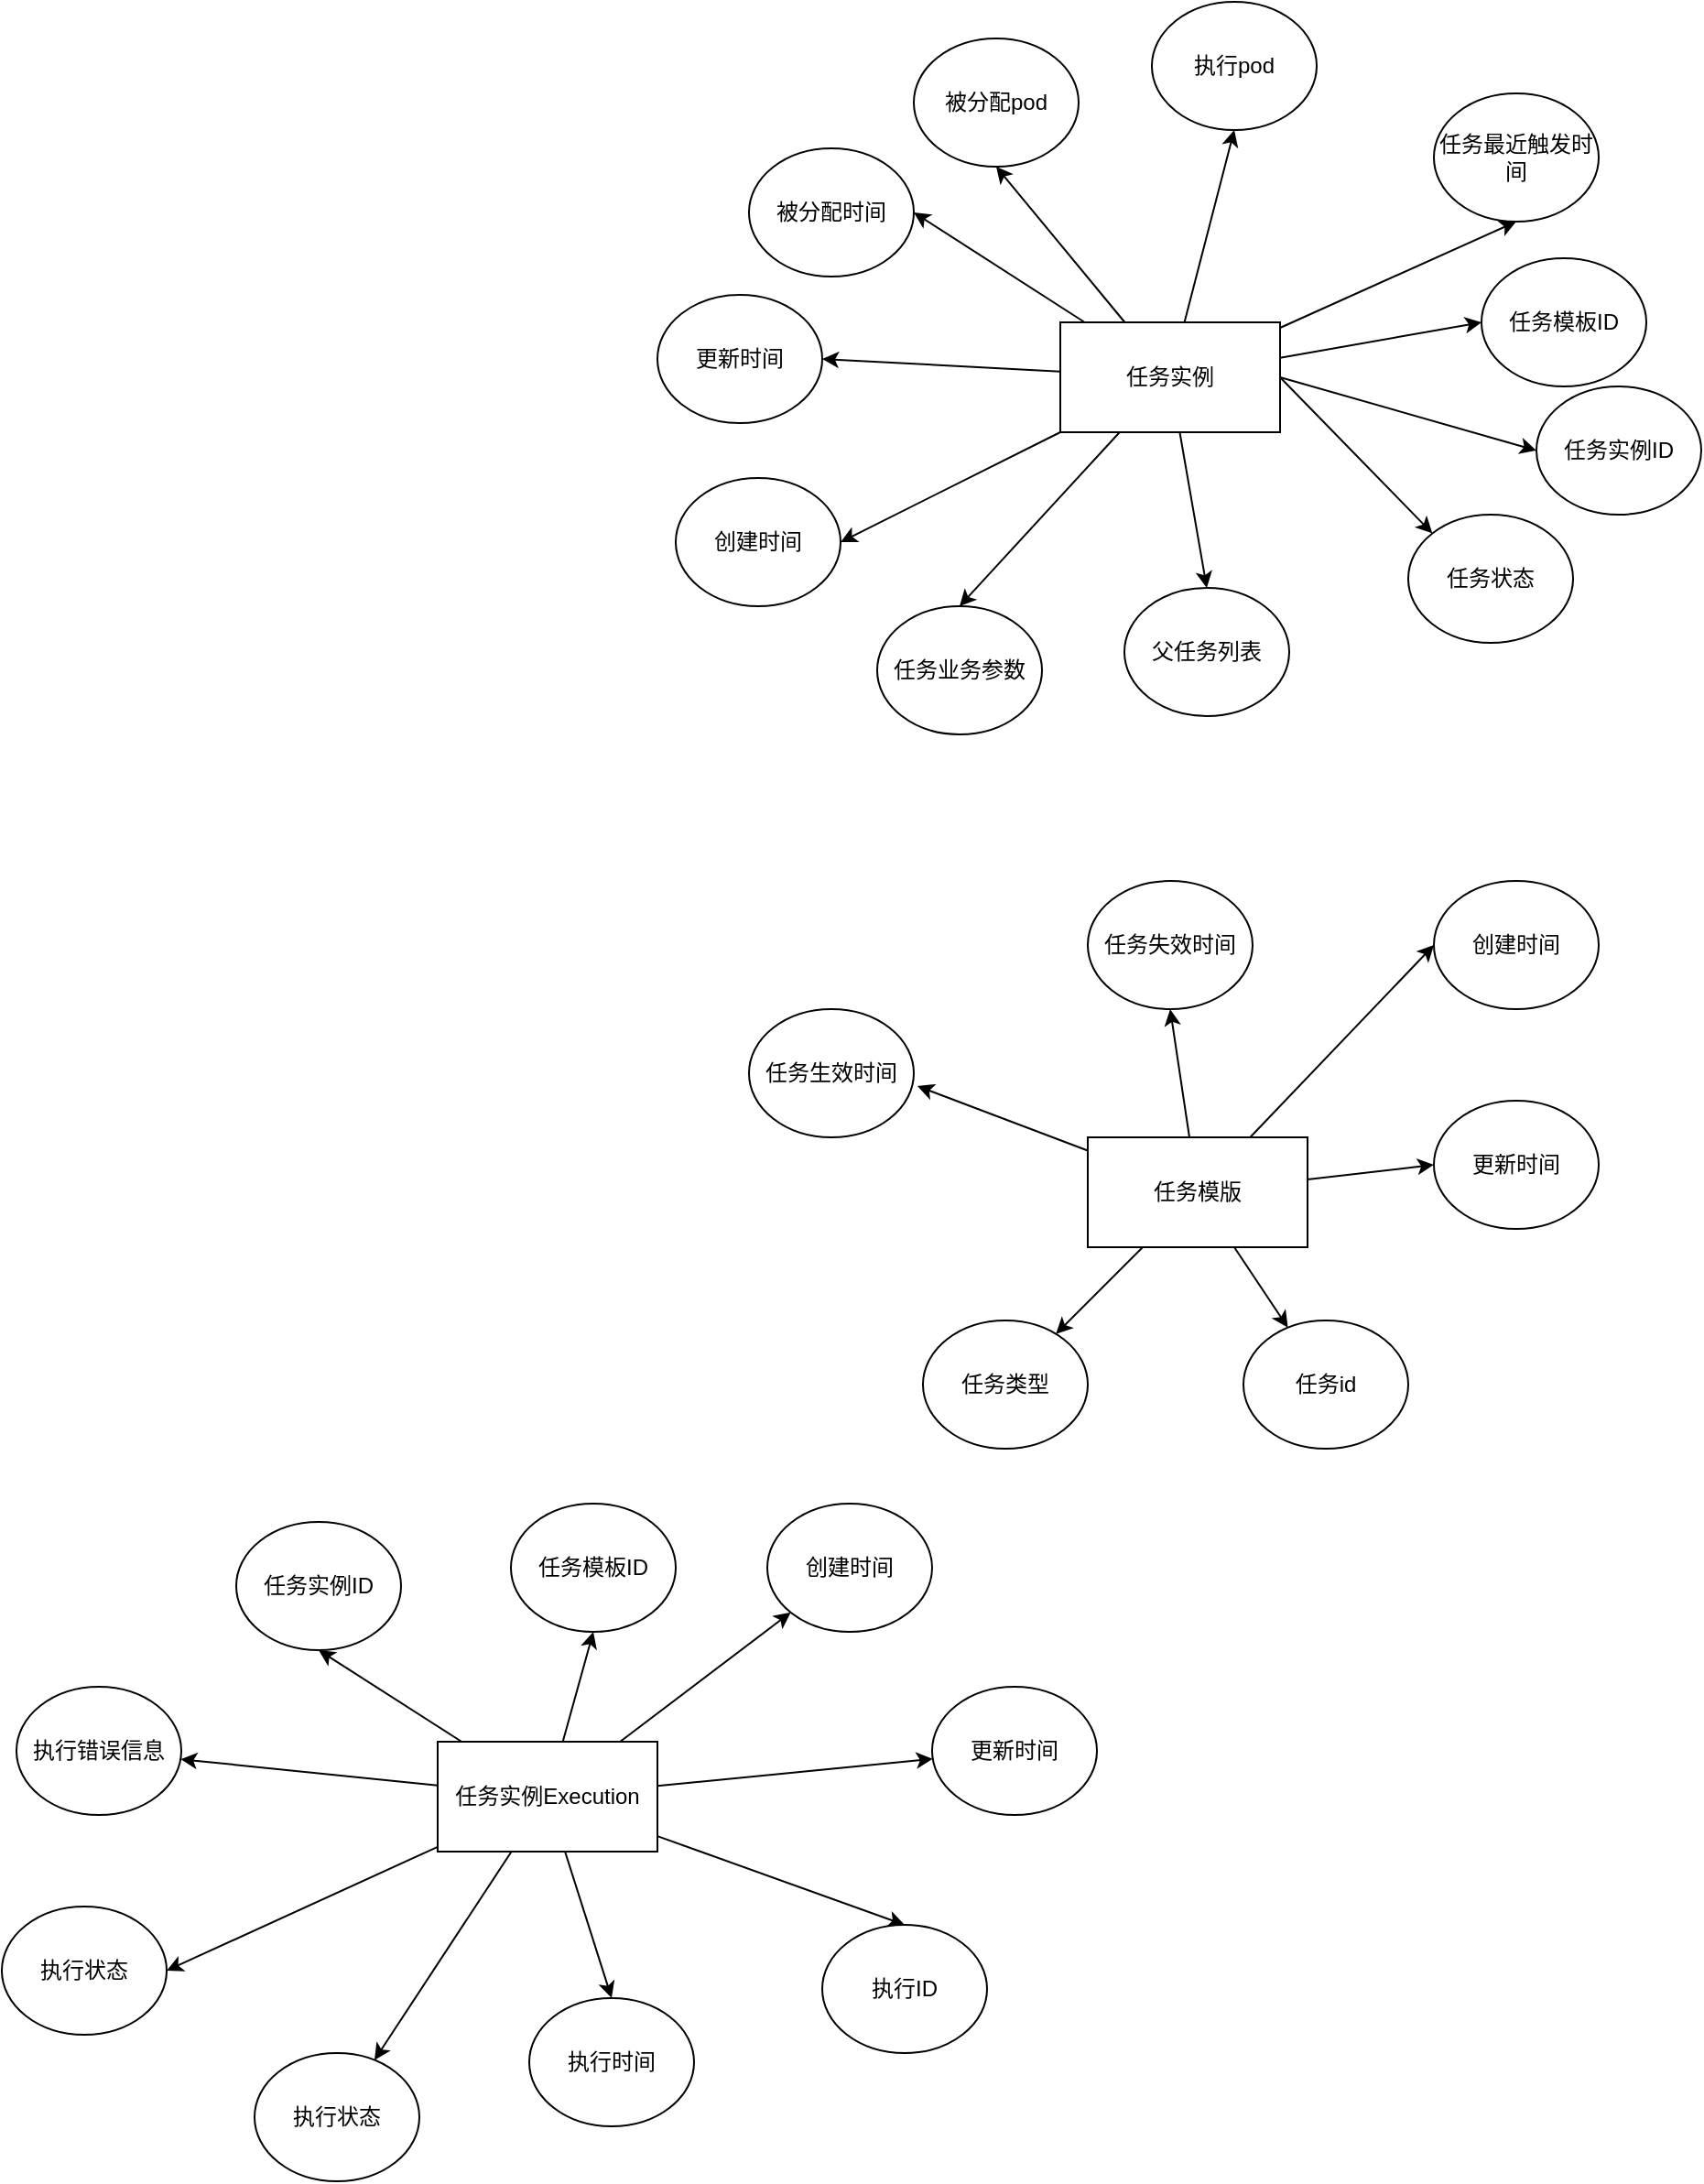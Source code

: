<mxfile version="22.1.18" type="github">
  <diagram name="第 1 页" id="u92MrwEAKFm2taZTLTK-">
    <mxGraphModel dx="2021" dy="1775" grid="1" gridSize="10" guides="1" tooltips="1" connect="1" arrows="1" fold="1" page="1" pageScale="1" pageWidth="827" pageHeight="1169" math="0" shadow="0">
      <root>
        <mxCell id="0" />
        <mxCell id="1" parent="0" />
        <mxCell id="BF8SNdvl5e7O7KOmZN9e-4" style="rounded=0;orthogonalLoop=1;jettySize=auto;html=1;entryX=0;entryY=0.5;entryDx=0;entryDy=0;exitX=1;exitY=0.5;exitDx=0;exitDy=0;" edge="1" parent="1" source="BF8SNdvl5e7O7KOmZN9e-8" target="BF8SNdvl5e7O7KOmZN9e-5">
          <mxGeometry relative="1" as="geometry">
            <mxPoint x="350" y="170" as="targetPoint" />
            <mxPoint x="260" y="170" as="sourcePoint" />
          </mxGeometry>
        </mxCell>
        <mxCell id="BF8SNdvl5e7O7KOmZN9e-7" style="rounded=0;orthogonalLoop=1;jettySize=auto;html=1;entryX=0;entryY=0;entryDx=0;entryDy=0;exitX=1;exitY=0.5;exitDx=0;exitDy=0;" edge="1" parent="1" source="BF8SNdvl5e7O7KOmZN9e-8" target="BF8SNdvl5e7O7KOmZN9e-6">
          <mxGeometry relative="1" as="geometry">
            <mxPoint x="260" y="170" as="sourcePoint" />
          </mxGeometry>
        </mxCell>
        <mxCell id="BF8SNdvl5e7O7KOmZN9e-5" value="任务实例ID" style="ellipse;whiteSpace=wrap;html=1;" vertex="1" parent="1">
          <mxGeometry x="380" y="170" width="90" height="70" as="geometry" />
        </mxCell>
        <mxCell id="BF8SNdvl5e7O7KOmZN9e-6" value="任务状态" style="ellipse;whiteSpace=wrap;html=1;" vertex="1" parent="1">
          <mxGeometry x="310" y="240" width="90" height="70" as="geometry" />
        </mxCell>
        <mxCell id="BF8SNdvl5e7O7KOmZN9e-10" style="rounded=0;orthogonalLoop=1;jettySize=auto;html=1;entryX=0.5;entryY=0;entryDx=0;entryDy=0;" edge="1" parent="1" source="BF8SNdvl5e7O7KOmZN9e-8" target="BF8SNdvl5e7O7KOmZN9e-9">
          <mxGeometry relative="1" as="geometry" />
        </mxCell>
        <mxCell id="BF8SNdvl5e7O7KOmZN9e-12" style="rounded=0;orthogonalLoop=1;jettySize=auto;html=1;entryX=0.5;entryY=0;entryDx=0;entryDy=0;" edge="1" parent="1" source="BF8SNdvl5e7O7KOmZN9e-8" target="BF8SNdvl5e7O7KOmZN9e-11">
          <mxGeometry relative="1" as="geometry" />
        </mxCell>
        <mxCell id="BF8SNdvl5e7O7KOmZN9e-19" style="rounded=0;orthogonalLoop=1;jettySize=auto;html=1;entryX=1;entryY=0.5;entryDx=0;entryDy=0;" edge="1" parent="1" source="BF8SNdvl5e7O7KOmZN9e-8" target="BF8SNdvl5e7O7KOmZN9e-13">
          <mxGeometry relative="1" as="geometry" />
        </mxCell>
        <mxCell id="BF8SNdvl5e7O7KOmZN9e-20" style="rounded=0;orthogonalLoop=1;jettySize=auto;html=1;entryX=1;entryY=0.5;entryDx=0;entryDy=0;" edge="1" parent="1" source="BF8SNdvl5e7O7KOmZN9e-8" target="BF8SNdvl5e7O7KOmZN9e-14">
          <mxGeometry relative="1" as="geometry" />
        </mxCell>
        <mxCell id="BF8SNdvl5e7O7KOmZN9e-21" style="rounded=0;orthogonalLoop=1;jettySize=auto;html=1;entryX=1;entryY=0.5;entryDx=0;entryDy=0;" edge="1" parent="1" source="BF8SNdvl5e7O7KOmZN9e-8" target="BF8SNdvl5e7O7KOmZN9e-15">
          <mxGeometry relative="1" as="geometry" />
        </mxCell>
        <mxCell id="BF8SNdvl5e7O7KOmZN9e-22" style="rounded=0;orthogonalLoop=1;jettySize=auto;html=1;entryX=0.5;entryY=1;entryDx=0;entryDy=0;" edge="1" parent="1" source="BF8SNdvl5e7O7KOmZN9e-8" target="BF8SNdvl5e7O7KOmZN9e-18">
          <mxGeometry relative="1" as="geometry">
            <mxPoint x="150" y="100" as="targetPoint" />
          </mxGeometry>
        </mxCell>
        <mxCell id="BF8SNdvl5e7O7KOmZN9e-23" style="rounded=0;orthogonalLoop=1;jettySize=auto;html=1;entryX=0.5;entryY=1;entryDx=0;entryDy=0;" edge="1" parent="1" source="BF8SNdvl5e7O7KOmZN9e-8" target="BF8SNdvl5e7O7KOmZN9e-17">
          <mxGeometry relative="1" as="geometry" />
        </mxCell>
        <mxCell id="BF8SNdvl5e7O7KOmZN9e-24" style="rounded=0;orthogonalLoop=1;jettySize=auto;html=1;entryX=0.5;entryY=1;entryDx=0;entryDy=0;" edge="1" parent="1" source="BF8SNdvl5e7O7KOmZN9e-8" target="BF8SNdvl5e7O7KOmZN9e-16">
          <mxGeometry relative="1" as="geometry" />
        </mxCell>
        <mxCell id="BF8SNdvl5e7O7KOmZN9e-48" style="rounded=0;orthogonalLoop=1;jettySize=auto;html=1;entryX=0;entryY=0.5;entryDx=0;entryDy=0;" edge="1" parent="1" source="BF8SNdvl5e7O7KOmZN9e-8" target="BF8SNdvl5e7O7KOmZN9e-47">
          <mxGeometry relative="1" as="geometry" />
        </mxCell>
        <mxCell id="BF8SNdvl5e7O7KOmZN9e-8" value="任务实例" style="rounded=0;whiteSpace=wrap;html=1;" vertex="1" parent="1">
          <mxGeometry x="120" y="135" width="120" height="60" as="geometry" />
        </mxCell>
        <mxCell id="BF8SNdvl5e7O7KOmZN9e-9" value="父任务列表" style="ellipse;whiteSpace=wrap;html=1;" vertex="1" parent="1">
          <mxGeometry x="155" y="280" width="90" height="70" as="geometry" />
        </mxCell>
        <mxCell id="BF8SNdvl5e7O7KOmZN9e-11" value="任务业务参数" style="ellipse;whiteSpace=wrap;html=1;" vertex="1" parent="1">
          <mxGeometry x="20" y="290" width="90" height="70" as="geometry" />
        </mxCell>
        <mxCell id="BF8SNdvl5e7O7KOmZN9e-13" value="创建时间" style="ellipse;whiteSpace=wrap;html=1;" vertex="1" parent="1">
          <mxGeometry x="-90" y="220" width="90" height="70" as="geometry" />
        </mxCell>
        <mxCell id="BF8SNdvl5e7O7KOmZN9e-14" value="更新时间" style="ellipse;whiteSpace=wrap;html=1;" vertex="1" parent="1">
          <mxGeometry x="-100" y="120" width="90" height="70" as="geometry" />
        </mxCell>
        <mxCell id="BF8SNdvl5e7O7KOmZN9e-15" value="被分配时间" style="ellipse;whiteSpace=wrap;html=1;" vertex="1" parent="1">
          <mxGeometry x="-50" y="40" width="90" height="70" as="geometry" />
        </mxCell>
        <mxCell id="BF8SNdvl5e7O7KOmZN9e-16" value="任务最近触发时间" style="ellipse;whiteSpace=wrap;html=1;" vertex="1" parent="1">
          <mxGeometry x="324" y="10" width="90" height="70" as="geometry" />
        </mxCell>
        <mxCell id="BF8SNdvl5e7O7KOmZN9e-17" value="执行pod" style="ellipse;whiteSpace=wrap;html=1;" vertex="1" parent="1">
          <mxGeometry x="170" y="-40" width="90" height="70" as="geometry" />
        </mxCell>
        <mxCell id="BF8SNdvl5e7O7KOmZN9e-18" value="被分配pod" style="ellipse;whiteSpace=wrap;html=1;" vertex="1" parent="1">
          <mxGeometry x="40" y="-20" width="90" height="70" as="geometry" />
        </mxCell>
        <mxCell id="BF8SNdvl5e7O7KOmZN9e-32" style="rounded=0;orthogonalLoop=1;jettySize=auto;html=1;entryX=0.5;entryY=1;entryDx=0;entryDy=0;" edge="1" parent="1" source="BF8SNdvl5e7O7KOmZN9e-25" target="BF8SNdvl5e7O7KOmZN9e-31">
          <mxGeometry relative="1" as="geometry" />
        </mxCell>
        <mxCell id="BF8SNdvl5e7O7KOmZN9e-34" style="rounded=0;orthogonalLoop=1;jettySize=auto;html=1;" edge="1" parent="1" source="BF8SNdvl5e7O7KOmZN9e-25" target="BF8SNdvl5e7O7KOmZN9e-29">
          <mxGeometry relative="1" as="geometry" />
        </mxCell>
        <mxCell id="BF8SNdvl5e7O7KOmZN9e-35" style="rounded=0;orthogonalLoop=1;jettySize=auto;html=1;" edge="1" parent="1" source="BF8SNdvl5e7O7KOmZN9e-25" target="BF8SNdvl5e7O7KOmZN9e-28">
          <mxGeometry relative="1" as="geometry" />
        </mxCell>
        <mxCell id="BF8SNdvl5e7O7KOmZN9e-36" style="rounded=0;orthogonalLoop=1;jettySize=auto;html=1;entryX=0;entryY=0.5;entryDx=0;entryDy=0;" edge="1" parent="1" source="BF8SNdvl5e7O7KOmZN9e-25" target="BF8SNdvl5e7O7KOmZN9e-27">
          <mxGeometry relative="1" as="geometry" />
        </mxCell>
        <mxCell id="BF8SNdvl5e7O7KOmZN9e-37" style="rounded=0;orthogonalLoop=1;jettySize=auto;html=1;entryX=0;entryY=0.5;entryDx=0;entryDy=0;" edge="1" parent="1" source="BF8SNdvl5e7O7KOmZN9e-25" target="BF8SNdvl5e7O7KOmZN9e-26">
          <mxGeometry relative="1" as="geometry" />
        </mxCell>
        <mxCell id="BF8SNdvl5e7O7KOmZN9e-25" value="任务模版" style="rounded=0;whiteSpace=wrap;html=1;" vertex="1" parent="1">
          <mxGeometry x="135" y="580" width="120" height="60" as="geometry" />
        </mxCell>
        <mxCell id="BF8SNdvl5e7O7KOmZN9e-26" value="创建时间" style="ellipse;whiteSpace=wrap;html=1;" vertex="1" parent="1">
          <mxGeometry x="324" y="440" width="90" height="70" as="geometry" />
        </mxCell>
        <mxCell id="BF8SNdvl5e7O7KOmZN9e-27" value="更新时间" style="ellipse;whiteSpace=wrap;html=1;" vertex="1" parent="1">
          <mxGeometry x="324" y="560" width="90" height="70" as="geometry" />
        </mxCell>
        <mxCell id="BF8SNdvl5e7O7KOmZN9e-28" value="任务id" style="ellipse;whiteSpace=wrap;html=1;" vertex="1" parent="1">
          <mxGeometry x="220" y="680" width="90" height="70" as="geometry" />
        </mxCell>
        <mxCell id="BF8SNdvl5e7O7KOmZN9e-29" value="任务类型" style="ellipse;whiteSpace=wrap;html=1;" vertex="1" parent="1">
          <mxGeometry x="45" y="680" width="90" height="70" as="geometry" />
        </mxCell>
        <mxCell id="BF8SNdvl5e7O7KOmZN9e-30" value="任务生效时间" style="ellipse;whiteSpace=wrap;html=1;" vertex="1" parent="1">
          <mxGeometry x="-50" y="510" width="90" height="70" as="geometry" />
        </mxCell>
        <mxCell id="BF8SNdvl5e7O7KOmZN9e-31" value="任务失效时间" style="ellipse;whiteSpace=wrap;html=1;" vertex="1" parent="1">
          <mxGeometry x="135" y="440" width="90" height="70" as="geometry" />
        </mxCell>
        <mxCell id="BF8SNdvl5e7O7KOmZN9e-33" style="rounded=0;orthogonalLoop=1;jettySize=auto;html=1;entryX=1.022;entryY=0.6;entryDx=0;entryDy=0;entryPerimeter=0;" edge="1" parent="1" source="BF8SNdvl5e7O7KOmZN9e-25" target="BF8SNdvl5e7O7KOmZN9e-30">
          <mxGeometry relative="1" as="geometry" />
        </mxCell>
        <mxCell id="BF8SNdvl5e7O7KOmZN9e-51" style="rounded=0;orthogonalLoop=1;jettySize=auto;html=1;" edge="1" parent="1" source="BF8SNdvl5e7O7KOmZN9e-38" target="BF8SNdvl5e7O7KOmZN9e-41">
          <mxGeometry relative="1" as="geometry" />
        </mxCell>
        <mxCell id="BF8SNdvl5e7O7KOmZN9e-52" style="rounded=0;orthogonalLoop=1;jettySize=auto;html=1;" edge="1" parent="1" source="BF8SNdvl5e7O7KOmZN9e-38" target="BF8SNdvl5e7O7KOmZN9e-40">
          <mxGeometry relative="1" as="geometry" />
        </mxCell>
        <mxCell id="BF8SNdvl5e7O7KOmZN9e-53" style="rounded=0;orthogonalLoop=1;jettySize=auto;html=1;entryX=0.5;entryY=1;entryDx=0;entryDy=0;" edge="1" parent="1" source="BF8SNdvl5e7O7KOmZN9e-38" target="BF8SNdvl5e7O7KOmZN9e-49">
          <mxGeometry relative="1" as="geometry" />
        </mxCell>
        <mxCell id="BF8SNdvl5e7O7KOmZN9e-54" style="rounded=0;orthogonalLoop=1;jettySize=auto;html=1;entryX=0.5;entryY=1;entryDx=0;entryDy=0;" edge="1" parent="1" source="BF8SNdvl5e7O7KOmZN9e-38" target="BF8SNdvl5e7O7KOmZN9e-50">
          <mxGeometry relative="1" as="geometry" />
        </mxCell>
        <mxCell id="BF8SNdvl5e7O7KOmZN9e-55" style="rounded=0;orthogonalLoop=1;jettySize=auto;html=1;" edge="1" parent="1" source="BF8SNdvl5e7O7KOmZN9e-38" target="BF8SNdvl5e7O7KOmZN9e-46">
          <mxGeometry relative="1" as="geometry" />
        </mxCell>
        <mxCell id="BF8SNdvl5e7O7KOmZN9e-56" style="rounded=0;orthogonalLoop=1;jettySize=auto;html=1;entryX=1;entryY=0.5;entryDx=0;entryDy=0;" edge="1" parent="1" source="BF8SNdvl5e7O7KOmZN9e-38" target="BF8SNdvl5e7O7KOmZN9e-45">
          <mxGeometry relative="1" as="geometry" />
        </mxCell>
        <mxCell id="BF8SNdvl5e7O7KOmZN9e-57" style="rounded=0;orthogonalLoop=1;jettySize=auto;html=1;" edge="1" parent="1" source="BF8SNdvl5e7O7KOmZN9e-38" target="BF8SNdvl5e7O7KOmZN9e-44">
          <mxGeometry relative="1" as="geometry" />
        </mxCell>
        <mxCell id="BF8SNdvl5e7O7KOmZN9e-58" style="rounded=0;orthogonalLoop=1;jettySize=auto;html=1;entryX=0.5;entryY=0;entryDx=0;entryDy=0;" edge="1" parent="1" source="BF8SNdvl5e7O7KOmZN9e-38" target="BF8SNdvl5e7O7KOmZN9e-43">
          <mxGeometry relative="1" as="geometry" />
        </mxCell>
        <mxCell id="BF8SNdvl5e7O7KOmZN9e-59" style="rounded=0;orthogonalLoop=1;jettySize=auto;html=1;entryX=0.5;entryY=0;entryDx=0;entryDy=0;" edge="1" parent="1" source="BF8SNdvl5e7O7KOmZN9e-38" target="BF8SNdvl5e7O7KOmZN9e-42">
          <mxGeometry relative="1" as="geometry" />
        </mxCell>
        <mxCell id="BF8SNdvl5e7O7KOmZN9e-38" value="任务实例Execution" style="rounded=0;whiteSpace=wrap;html=1;" vertex="1" parent="1">
          <mxGeometry x="-220" y="910" width="120" height="60" as="geometry" />
        </mxCell>
        <mxCell id="BF8SNdvl5e7O7KOmZN9e-40" value="创建时间" style="ellipse;whiteSpace=wrap;html=1;" vertex="1" parent="1">
          <mxGeometry x="-40" y="780" width="90" height="70" as="geometry" />
        </mxCell>
        <mxCell id="BF8SNdvl5e7O7KOmZN9e-41" value="更新时间" style="ellipse;whiteSpace=wrap;html=1;" vertex="1" parent="1">
          <mxGeometry x="50" y="880" width="90" height="70" as="geometry" />
        </mxCell>
        <mxCell id="BF8SNdvl5e7O7KOmZN9e-42" value="执行ID" style="ellipse;whiteSpace=wrap;html=1;" vertex="1" parent="1">
          <mxGeometry x="-10" y="1010" width="90" height="70" as="geometry" />
        </mxCell>
        <mxCell id="BF8SNdvl5e7O7KOmZN9e-43" value="执行时间" style="ellipse;whiteSpace=wrap;html=1;" vertex="1" parent="1">
          <mxGeometry x="-170" y="1050" width="90" height="70" as="geometry" />
        </mxCell>
        <mxCell id="BF8SNdvl5e7O7KOmZN9e-44" value="执行状态" style="ellipse;whiteSpace=wrap;html=1;" vertex="1" parent="1">
          <mxGeometry x="-320" y="1080" width="90" height="70" as="geometry" />
        </mxCell>
        <mxCell id="BF8SNdvl5e7O7KOmZN9e-45" value="执行状态" style="ellipse;whiteSpace=wrap;html=1;" vertex="1" parent="1">
          <mxGeometry x="-458" y="1000" width="90" height="70" as="geometry" />
        </mxCell>
        <mxCell id="BF8SNdvl5e7O7KOmZN9e-46" value="执行错误信息" style="ellipse;whiteSpace=wrap;html=1;" vertex="1" parent="1">
          <mxGeometry x="-450" y="880" width="90" height="70" as="geometry" />
        </mxCell>
        <mxCell id="BF8SNdvl5e7O7KOmZN9e-47" value="任务模板ID" style="ellipse;whiteSpace=wrap;html=1;" vertex="1" parent="1">
          <mxGeometry x="350" y="100" width="90" height="70" as="geometry" />
        </mxCell>
        <mxCell id="BF8SNdvl5e7O7KOmZN9e-49" value="任务模板ID" style="ellipse;whiteSpace=wrap;html=1;" vertex="1" parent="1">
          <mxGeometry x="-180" y="780" width="90" height="70" as="geometry" />
        </mxCell>
        <mxCell id="BF8SNdvl5e7O7KOmZN9e-50" value="任务实例ID" style="ellipse;whiteSpace=wrap;html=1;" vertex="1" parent="1">
          <mxGeometry x="-330" y="790" width="90" height="70" as="geometry" />
        </mxCell>
      </root>
    </mxGraphModel>
  </diagram>
</mxfile>
